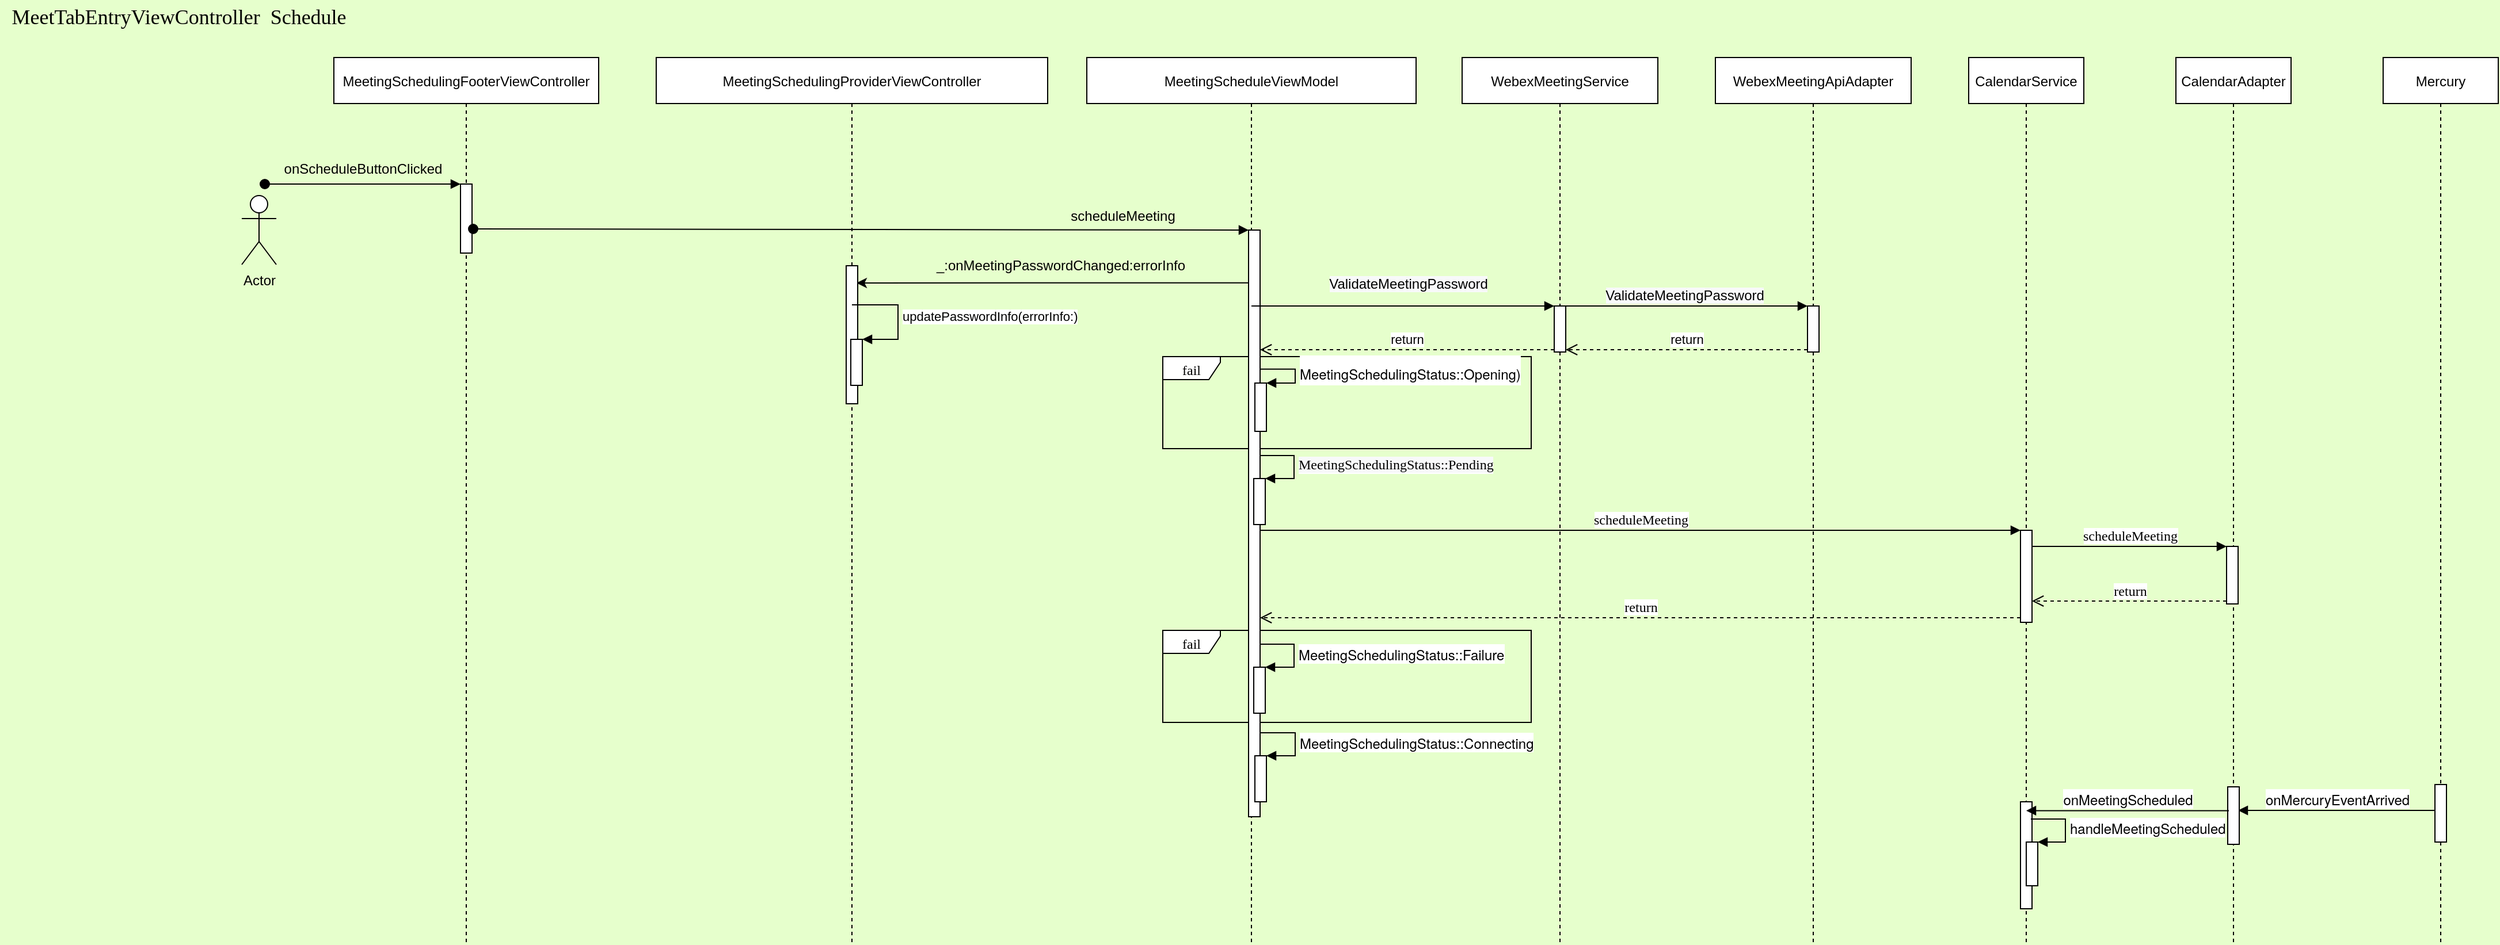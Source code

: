 <mxfile version="17.1.2" type="github">
  <diagram id="kgpKYQtTHZ0yAKxKKP6v" name="Page-1">
    <mxGraphModel dx="3014" dy="1358" grid="1" gridSize="10" guides="1" tooltips="1" connect="1" arrows="1" fold="1" page="1" pageScale="1" pageWidth="850" pageHeight="1100" background="#E6FFCC" math="0" shadow="0">
      <root>
        <mxCell id="0" />
        <mxCell id="1" parent="0" />
        <mxCell id="TrbpMphKD7TbdpJShQMu-66" value="&lt;font style=&quot;font-size: 12px&quot;&gt;fail&lt;/font&gt;" style="shape=umlFrame;whiteSpace=wrap;html=1;fontFamily=Lucida Console;fontSize=18;width=50;height=20;" vertex="1" parent="1">
          <mxGeometry x="200" y="568" width="320" height="80" as="geometry" />
        </mxCell>
        <mxCell id="TrbpMphKD7TbdpJShQMu-34" value="" style="edgeStyle=orthogonalEdgeStyle;rounded=0;orthogonalLoop=1;jettySize=auto;html=1;entryX=0.9;entryY=0.125;entryDx=0;entryDy=0;entryPerimeter=0;exitX=0.164;exitY=0.09;exitDx=0;exitDy=0;exitPerimeter=0;" edge="1" parent="1" source="TrbpMphKD7TbdpJShQMu-24" target="TrbpMphKD7TbdpJShQMu-33">
          <mxGeometry relative="1" as="geometry">
            <mxPoint x="294.5" y="249" as="sourcePoint" />
            <mxPoint x="-5.5" y="249" as="targetPoint" />
            <Array as="points" />
          </mxGeometry>
        </mxCell>
        <mxCell id="3nuBFxr9cyL0pnOWT2aG-1" value="MeetingScheduleViewModel" style="shape=umlLifeline;perimeter=lifelinePerimeter;container=1;collapsible=0;recursiveResize=0;rounded=0;shadow=0;strokeWidth=1;" parent="1" vertex="1">
          <mxGeometry x="134" y="70" width="286" height="770" as="geometry" />
        </mxCell>
        <mxCell id="TrbpMphKD7TbdpJShQMu-44" value="&lt;font style=&quot;font-size: 12px&quot;&gt;fail&lt;/font&gt;" style="shape=umlFrame;whiteSpace=wrap;html=1;fontFamily=Lucida Console;fontSize=18;width=50;height=20;" vertex="1" parent="3nuBFxr9cyL0pnOWT2aG-1">
          <mxGeometry x="66" y="260" width="320" height="80" as="geometry" />
        </mxCell>
        <mxCell id="TrbpMphKD7TbdpJShQMu-24" value="" style="html=1;points=[];perimeter=orthogonalPerimeter;" vertex="1" parent="3nuBFxr9cyL0pnOWT2aG-1">
          <mxGeometry x="140.5" y="150" width="10" height="510" as="geometry" />
        </mxCell>
        <mxCell id="TrbpMphKD7TbdpJShQMu-43" value="&lt;p class=&quot;p1&quot; style=&quot;margin: 0px ; font-stretch: normal ; line-height: normal ; font-family: &amp;#34;helvetica neue&amp;#34;&quot;&gt;&lt;font style=&quot;font-size: 12px&quot;&gt;MeetingSchedulingStatus::Opening)&lt;/font&gt;&lt;/p&gt;" style="edgeStyle=orthogonalEdgeStyle;html=1;align=left;spacingLeft=2;endArrow=block;rounded=0;entryX=1;entryY=0;fontFamily=Lucida Console;fontSize=18;" edge="1" target="TrbpMphKD7TbdpJShQMu-42" parent="3nuBFxr9cyL0pnOWT2aG-1">
          <mxGeometry x="-0.106" relative="1" as="geometry">
            <mxPoint x="151" y="270.911" as="sourcePoint" />
            <Array as="points">
              <mxPoint x="181" y="270.911" />
            </Array>
            <mxPoint as="offset" />
          </mxGeometry>
        </mxCell>
        <mxCell id="TrbpMphKD7TbdpJShQMu-42" value="" style="html=1;points=[];perimeter=orthogonalPerimeter;fontFamily=Lucida Console;fontSize=18;" vertex="1" parent="3nuBFxr9cyL0pnOWT2aG-1">
          <mxGeometry x="146" y="282.98" width="10" height="42.02" as="geometry" />
        </mxCell>
        <mxCell id="3nuBFxr9cyL0pnOWT2aG-5" value="CalendarService" style="shape=umlLifeline;perimeter=lifelinePerimeter;container=1;collapsible=0;recursiveResize=0;rounded=0;shadow=0;strokeWidth=1;" parent="1" vertex="1">
          <mxGeometry x="900" y="70" width="100" height="770" as="geometry" />
        </mxCell>
        <mxCell id="TrbpMphKD7TbdpJShQMu-50" value="" style="html=1;points=[];perimeter=orthogonalPerimeter;fontFamily=Lucida Console;fontSize=12;" vertex="1" parent="3nuBFxr9cyL0pnOWT2aG-5">
          <mxGeometry x="45" y="411" width="10" height="80" as="geometry" />
        </mxCell>
        <mxCell id="TrbpMphKD7TbdpJShQMu-81" value="" style="html=1;points=[];perimeter=orthogonalPerimeter;fontFamily=Lucida Console;fontSize=12;" vertex="1" parent="3nuBFxr9cyL0pnOWT2aG-5">
          <mxGeometry x="45" y="647" width="10" height="93" as="geometry" />
        </mxCell>
        <mxCell id="TrbpMphKD7TbdpJShQMu-1" value="CalendarAdapter" style="shape=umlLifeline;perimeter=lifelinePerimeter;container=1;collapsible=0;recursiveResize=0;rounded=0;shadow=0;strokeWidth=1;" vertex="1" parent="1">
          <mxGeometry x="1080" y="70" width="100" height="770" as="geometry" />
        </mxCell>
        <mxCell id="TrbpMphKD7TbdpJShQMu-55" value="" style="html=1;points=[];perimeter=orthogonalPerimeter;fontFamily=Lucida Console;fontSize=12;" vertex="1" parent="TrbpMphKD7TbdpJShQMu-1">
          <mxGeometry x="44" y="425" width="10" height="50" as="geometry" />
        </mxCell>
        <mxCell id="TrbpMphKD7TbdpJShQMu-3" value="MeetingSchedulingFooterViewController" style="shape=umlLifeline;perimeter=lifelinePerimeter;container=1;collapsible=0;recursiveResize=0;rounded=0;shadow=0;strokeWidth=1;" vertex="1" parent="1">
          <mxGeometry x="-520" y="70" width="230" height="770" as="geometry" />
        </mxCell>
        <mxCell id="TrbpMphKD7TbdpJShQMu-17" value="" style="html=1;points=[];perimeter=orthogonalPerimeter;" vertex="1" parent="TrbpMphKD7TbdpJShQMu-3">
          <mxGeometry x="110" y="110" width="10" height="60" as="geometry" />
        </mxCell>
        <mxCell id="TrbpMphKD7TbdpJShQMu-18" value="" style="html=1;verticalAlign=bottom;startArrow=oval;endArrow=block;startSize=8;rounded=0;" edge="1" target="TrbpMphKD7TbdpJShQMu-17" parent="TrbpMphKD7TbdpJShQMu-3">
          <mxGeometry relative="1" as="geometry">
            <mxPoint x="-60" y="110" as="sourcePoint" />
          </mxGeometry>
        </mxCell>
        <mxCell id="TrbpMphKD7TbdpJShQMu-22" value="onScheduleButtonClicked" style="text;html=1;align=center;verticalAlign=middle;resizable=0;points=[];autosize=1;strokeColor=none;fillColor=none;" vertex="1" parent="TrbpMphKD7TbdpJShQMu-3">
          <mxGeometry x="-50" y="87" width="150" height="20" as="geometry" />
        </mxCell>
        <mxCell id="TrbpMphKD7TbdpJShQMu-5" value="WebexMeetingService" style="shape=umlLifeline;perimeter=lifelinePerimeter;container=1;collapsible=0;recursiveResize=0;rounded=0;shadow=0;strokeWidth=1;" vertex="1" parent="1">
          <mxGeometry x="460" y="70" width="170" height="770" as="geometry" />
        </mxCell>
        <mxCell id="TrbpMphKD7TbdpJShQMu-26" value="" style="html=1;points=[];perimeter=orthogonalPerimeter;" vertex="1" parent="TrbpMphKD7TbdpJShQMu-5">
          <mxGeometry x="80" y="216" width="10" height="40" as="geometry" />
        </mxCell>
        <mxCell id="TrbpMphKD7TbdpJShQMu-7" value="WebexMeetingApiAdapter" style="shape=umlLifeline;perimeter=lifelinePerimeter;container=1;collapsible=0;recursiveResize=0;rounded=0;shadow=0;strokeWidth=1;" vertex="1" parent="1">
          <mxGeometry x="680" y="70" width="170" height="770" as="geometry" />
        </mxCell>
        <mxCell id="TrbpMphKD7TbdpJShQMu-29" value="" style="html=1;points=[];perimeter=orthogonalPerimeter;" vertex="1" parent="TrbpMphKD7TbdpJShQMu-7">
          <mxGeometry x="80" y="216" width="10" height="40" as="geometry" />
        </mxCell>
        <mxCell id="TrbpMphKD7TbdpJShQMu-14" value="&lt;span style=&quot;color: rgba(0 , 0 , 0 , 0) ; font-family: monospace ; font-size: 0px&quot;&gt;%3CmxGraphModel%3E%3Croot%3E%3CmxCell%20id%3D%220%22%2F%3E%3CmxCell%20id%3D%221%22%20parent%3D%220%22%2F%3E%3CmxCell%20id%3D%222%22%20value%3D%22ValidateMeetingPassword%22%20style%3D%22text%3Bhtml%3D1%3Balign%3Dcenter%3BverticalAlign%3Dmiddle%3Bresizable%3D0%3Bpoints%3D%5B%5D%3Bautosize%3D1%3BstrokeColor%3Dnone%3BfillColor%3Dnone%3B%22%20vertex%3D%221%22%20parent%3D%221%22%3E%3CmxGeometry%20x%3D%22340%22%20y%3D%22190%22%20width%3D%22150%22%20height%3D%2220%22%20as%3D%22geometry%22%2F%3E%3C%2FmxCell%3E%3C%2Froot%3E%3C%2FmxGraphModel%3E&lt;/span&gt;" style="text;html=1;align=center;verticalAlign=middle;resizable=0;points=[];autosize=1;strokeColor=none;fillColor=none;" vertex="1" parent="1">
          <mxGeometry x="110" y="190" width="20" height="20" as="geometry" />
        </mxCell>
        <mxCell id="TrbpMphKD7TbdpJShQMu-15" value="scheduleMeeting" style="text;html=1;align=center;verticalAlign=middle;resizable=0;points=[];autosize=1;strokeColor=none;fillColor=none;" vertex="1" parent="1">
          <mxGeometry x="110" y="198" width="110" height="20" as="geometry" />
        </mxCell>
        <mxCell id="TrbpMphKD7TbdpJShQMu-20" value="Actor" style="shape=umlActor;verticalLabelPosition=bottom;verticalAlign=top;html=1;" vertex="1" parent="1">
          <mxGeometry x="-600" y="190" width="30" height="60" as="geometry" />
        </mxCell>
        <mxCell id="TrbpMphKD7TbdpJShQMu-25" value="" style="html=1;verticalAlign=bottom;startArrow=oval;endArrow=block;startSize=8;rounded=0;exitX=1.1;exitY=0.65;exitDx=0;exitDy=0;exitPerimeter=0;" edge="1" target="TrbpMphKD7TbdpJShQMu-24" parent="1" source="TrbpMphKD7TbdpJShQMu-17">
          <mxGeometry relative="1" as="geometry">
            <mxPoint x="230" y="220" as="sourcePoint" />
          </mxGeometry>
        </mxCell>
        <mxCell id="TrbpMphKD7TbdpJShQMu-27" value="&lt;span style=&quot;font-size: 12px ; background-color: rgb(248 , 249 , 250)&quot;&gt;ValidateMeetingPassword&lt;/span&gt;" style="html=1;verticalAlign=bottom;endArrow=block;entryX=0;entryY=0;rounded=0;" edge="1" target="TrbpMphKD7TbdpJShQMu-26" parent="1" source="3nuBFxr9cyL0pnOWT2aG-1">
          <mxGeometry x="0.022" y="10" relative="1" as="geometry">
            <mxPoint x="280" y="290" as="sourcePoint" />
            <mxPoint x="1" as="offset" />
          </mxGeometry>
        </mxCell>
        <mxCell id="TrbpMphKD7TbdpJShQMu-28" value="return" style="html=1;verticalAlign=bottom;endArrow=open;dashed=1;endSize=8;exitX=0;exitY=0.95;rounded=0;" edge="1" source="TrbpMphKD7TbdpJShQMu-26" parent="1" target="TrbpMphKD7TbdpJShQMu-24">
          <mxGeometry relative="1" as="geometry">
            <mxPoint x="294.5" y="324" as="targetPoint" />
          </mxGeometry>
        </mxCell>
        <mxCell id="TrbpMphKD7TbdpJShQMu-30" value="&lt;span style=&quot;font-size: 12px ; background-color: rgb(248 , 249 , 250)&quot;&gt;ValidateMeetingPassword&lt;/span&gt;" style="html=1;verticalAlign=bottom;endArrow=block;entryX=0;entryY=0;rounded=0;" edge="1" target="TrbpMphKD7TbdpJShQMu-29" parent="1">
          <mxGeometry relative="1" as="geometry">
            <mxPoint x="544.5" y="286" as="sourcePoint" />
          </mxGeometry>
        </mxCell>
        <mxCell id="TrbpMphKD7TbdpJShQMu-31" value="return" style="html=1;verticalAlign=bottom;endArrow=open;dashed=1;endSize=8;exitX=0;exitY=0.95;rounded=0;" edge="1" source="TrbpMphKD7TbdpJShQMu-29" parent="1">
          <mxGeometry relative="1" as="geometry">
            <mxPoint x="550" y="324" as="targetPoint" />
          </mxGeometry>
        </mxCell>
        <mxCell id="TrbpMphKD7TbdpJShQMu-32" value="MeetingSchedulingProviderViewController" style="shape=umlLifeline;perimeter=lifelinePerimeter;container=1;collapsible=0;recursiveResize=0;rounded=0;shadow=0;strokeWidth=1;" vertex="1" parent="1">
          <mxGeometry x="-240" y="70" width="340" height="770" as="geometry" />
        </mxCell>
        <mxCell id="TrbpMphKD7TbdpJShQMu-33" value="" style="html=1;points=[];perimeter=orthogonalPerimeter;" vertex="1" parent="TrbpMphKD7TbdpJShQMu-32">
          <mxGeometry x="165" y="181" width="10" height="120" as="geometry" />
        </mxCell>
        <mxCell id="TrbpMphKD7TbdpJShQMu-35" value="_:onMeetingPasswordChanged:errorInfo" style="text;html=1;align=center;verticalAlign=middle;resizable=0;points=[];autosize=1;strokeColor=none;fillColor=none;" vertex="1" parent="TrbpMphKD7TbdpJShQMu-32">
          <mxGeometry x="236" y="171" width="230" height="20" as="geometry" />
        </mxCell>
        <mxCell id="TrbpMphKD7TbdpJShQMu-38" value="" style="html=1;points=[];perimeter=orthogonalPerimeter;" vertex="1" parent="TrbpMphKD7TbdpJShQMu-32">
          <mxGeometry x="169" y="245" width="10" height="40" as="geometry" />
        </mxCell>
        <mxCell id="TrbpMphKD7TbdpJShQMu-39" value="updatePasswordInfo(errorInfo:)" style="edgeStyle=orthogonalEdgeStyle;html=1;align=left;spacingLeft=2;endArrow=block;rounded=0;entryX=1;entryY=0;" edge="1" target="TrbpMphKD7TbdpJShQMu-38" parent="TrbpMphKD7TbdpJShQMu-32">
          <mxGeometry x="-0.01" relative="1" as="geometry">
            <mxPoint x="170" y="215" as="sourcePoint" />
            <Array as="points">
              <mxPoint x="210" y="215" />
              <mxPoint x="210" y="245" />
            </Array>
            <mxPoint as="offset" />
          </mxGeometry>
        </mxCell>
        <mxCell id="TrbpMphKD7TbdpJShQMu-41" value="&lt;font face=&quot;Lucida Console&quot;&gt;MeetTabEntryViewController&amp;nbsp; Schedule&lt;/font&gt;" style="text;html=1;align=center;verticalAlign=middle;resizable=0;points=[];autosize=1;strokeColor=none;fillColor=none;fontSize=18;fontFamily=Lucida Console;" vertex="1" parent="1">
          <mxGeometry x="-810" y="20" width="310" height="30" as="geometry" />
        </mxCell>
        <mxCell id="TrbpMphKD7TbdpJShQMu-51" value="scheduleMeeting" style="html=1;verticalAlign=bottom;endArrow=block;entryX=0;entryY=0;rounded=0;fontFamily=Lucida Console;fontSize=12;" edge="1" target="TrbpMphKD7TbdpJShQMu-50" parent="1">
          <mxGeometry relative="1" as="geometry">
            <mxPoint x="284.5" y="481" as="sourcePoint" />
          </mxGeometry>
        </mxCell>
        <mxCell id="TrbpMphKD7TbdpJShQMu-52" value="return" style="html=1;verticalAlign=bottom;endArrow=open;dashed=1;endSize=8;exitX=0;exitY=0.95;rounded=0;fontFamily=Lucida Console;fontSize=12;" edge="1" source="TrbpMphKD7TbdpJShQMu-50" parent="1">
          <mxGeometry relative="1" as="geometry">
            <mxPoint x="284.5" y="557" as="targetPoint" />
          </mxGeometry>
        </mxCell>
        <mxCell id="TrbpMphKD7TbdpJShQMu-56" value="scheduleMeeting" style="html=1;verticalAlign=bottom;endArrow=block;entryX=0;entryY=0;rounded=0;fontFamily=Lucida Console;fontSize=12;" edge="1" target="TrbpMphKD7TbdpJShQMu-55" parent="1" source="TrbpMphKD7TbdpJShQMu-50">
          <mxGeometry relative="1" as="geometry">
            <mxPoint x="960" y="495" as="sourcePoint" />
          </mxGeometry>
        </mxCell>
        <mxCell id="TrbpMphKD7TbdpJShQMu-57" value="return" style="html=1;verticalAlign=bottom;endArrow=open;dashed=1;endSize=8;exitX=0;exitY=0.95;rounded=0;fontFamily=Lucida Console;fontSize=12;" edge="1" source="TrbpMphKD7TbdpJShQMu-55" parent="1" target="TrbpMphKD7TbdpJShQMu-50">
          <mxGeometry relative="1" as="geometry">
            <mxPoint x="950" y="543" as="targetPoint" />
          </mxGeometry>
        </mxCell>
        <mxCell id="TrbpMphKD7TbdpJShQMu-64" value="" style="html=1;points=[];perimeter=orthogonalPerimeter;fontFamily=Lucida Console;fontSize=12;" vertex="1" parent="1">
          <mxGeometry x="279" y="436" width="10" height="40" as="geometry" />
        </mxCell>
        <mxCell id="TrbpMphKD7TbdpJShQMu-65" value="&lt;span style=&quot;text-align: center ; background-color: rgb(248 , 249 , 250)&quot;&gt;MeetingSchedulingStatus::Pending&lt;/span&gt;" style="edgeStyle=orthogonalEdgeStyle;html=1;align=left;spacingLeft=2;endArrow=block;rounded=0;entryX=1;entryY=0;fontFamily=Lucida Console;fontSize=12;" edge="1" target="TrbpMphKD7TbdpJShQMu-64" parent="1">
          <mxGeometry relative="1" as="geometry">
            <mxPoint x="284" y="416" as="sourcePoint" />
            <Array as="points">
              <mxPoint x="314" y="416" />
            </Array>
          </mxGeometry>
        </mxCell>
        <mxCell id="TrbpMphKD7TbdpJShQMu-67" value="" style="html=1;points=[];perimeter=orthogonalPerimeter;fontFamily=Lucida Console;fontSize=12;" vertex="1" parent="1">
          <mxGeometry x="279" y="600" width="10" height="40" as="geometry" />
        </mxCell>
        <mxCell id="TrbpMphKD7TbdpJShQMu-68" value="&lt;p class=&quot;p1&quot; style=&quot;margin: 0px ; font-stretch: normal ; line-height: normal ; font-family: &amp;#34;helvetica neue&amp;#34;&quot;&gt;&lt;font style=&quot;font-size: 12px&quot;&gt;MeetingSchedulingStatus::Failure&lt;/font&gt;&lt;/p&gt;" style="edgeStyle=orthogonalEdgeStyle;html=1;align=left;spacingLeft=2;endArrow=block;rounded=0;entryX=1;entryY=0;fontFamily=Lucida Console;fontSize=12;" edge="1" target="TrbpMphKD7TbdpJShQMu-67" parent="1">
          <mxGeometry relative="1" as="geometry">
            <mxPoint x="284" y="580" as="sourcePoint" />
            <Array as="points">
              <mxPoint x="314" y="580" />
            </Array>
          </mxGeometry>
        </mxCell>
        <mxCell id="TrbpMphKD7TbdpJShQMu-69" value="" style="html=1;points=[];perimeter=orthogonalPerimeter;fontFamily=Lucida Console;fontSize=12;" vertex="1" parent="1">
          <mxGeometry x="280" y="677" width="10" height="40" as="geometry" />
        </mxCell>
        <mxCell id="TrbpMphKD7TbdpJShQMu-70" value="&lt;p class=&quot;p1&quot; style=&quot;margin: 0px ; font-stretch: normal ; line-height: normal ; font-family: &amp;#34;helvetica neue&amp;#34;&quot;&gt;&lt;font style=&quot;font-size: 12px&quot;&gt;MeetingSchedulingStatus::Connecting&lt;/font&gt;&lt;/p&gt;" style="edgeStyle=orthogonalEdgeStyle;html=1;align=left;spacingLeft=2;endArrow=block;rounded=0;entryX=1;entryY=0;fontFamily=Lucida Console;fontSize=12;" edge="1" target="TrbpMphKD7TbdpJShQMu-69" parent="1">
          <mxGeometry relative="1" as="geometry">
            <mxPoint x="285" y="657" as="sourcePoint" />
            <Array as="points">
              <mxPoint x="315" y="657" />
            </Array>
          </mxGeometry>
        </mxCell>
        <mxCell id="TrbpMphKD7TbdpJShQMu-71" value="Mercury" style="shape=umlLifeline;perimeter=lifelinePerimeter;container=1;collapsible=0;recursiveResize=0;rounded=0;shadow=0;strokeWidth=1;" vertex="1" parent="1">
          <mxGeometry x="1260" y="70" width="100" height="770" as="geometry" />
        </mxCell>
        <mxCell id="TrbpMphKD7TbdpJShQMu-72" value="" style="html=1;points=[];perimeter=orthogonalPerimeter;fontFamily=Lucida Console;fontSize=12;" vertex="1" parent="TrbpMphKD7TbdpJShQMu-71">
          <mxGeometry x="45" y="632" width="10" height="50" as="geometry" />
        </mxCell>
        <mxCell id="TrbpMphKD7TbdpJShQMu-74" value="&lt;p class=&quot;p1&quot; style=&quot;margin: 0px ; font-stretch: normal ; line-height: normal ; font-family: &amp;#34;helvetica neue&amp;#34;&quot;&gt;&lt;font style=&quot;font-size: 12px&quot;&gt;onMercuryEventArrived&lt;/font&gt;&lt;/p&gt;" style="html=1;verticalAlign=bottom;endArrow=block;rounded=0;fontFamily=Lucida Console;fontSize=12;entryX=0.9;entryY=0.41;entryDx=0;entryDy=0;entryPerimeter=0;" edge="1" parent="1" source="TrbpMphKD7TbdpJShQMu-72" target="TrbpMphKD7TbdpJShQMu-75">
          <mxGeometry width="80" relative="1" as="geometry">
            <mxPoint x="1305" y="726" as="sourcePoint" />
            <mxPoint x="1130" y="727" as="targetPoint" />
          </mxGeometry>
        </mxCell>
        <mxCell id="TrbpMphKD7TbdpJShQMu-80" value="" style="group" vertex="1" connectable="0" parent="1">
          <mxGeometry x="1005" y="670" width="159" height="80" as="geometry" />
        </mxCell>
        <mxCell id="TrbpMphKD7TbdpJShQMu-75" value="" style="html=1;points=[];perimeter=orthogonalPerimeter;fontFamily=Lucida Console;fontSize=12;" vertex="1" parent="TrbpMphKD7TbdpJShQMu-80">
          <mxGeometry x="120" y="34" width="10" height="50" as="geometry" />
        </mxCell>
        <mxCell id="TrbpMphKD7TbdpJShQMu-76" value="&lt;p class=&quot;p1&quot; style=&quot;margin: 0px ; font-stretch: normal ; line-height: normal ; font-family: &amp;#34;helvetica neue&amp;#34;&quot;&gt;&lt;font style=&quot;font-size: 12px&quot;&gt;onMeetingScheduled&lt;/font&gt;&lt;/p&gt;" style="html=1;verticalAlign=bottom;endArrow=block;rounded=0;fontFamily=Lucida Console;fontSize=12;exitX=0.5;exitY=0.862;exitDx=0;exitDy=0;exitPerimeter=0;" edge="1" target="3nuBFxr9cyL0pnOWT2aG-5" parent="TrbpMphKD7TbdpJShQMu-80">
          <mxGeometry relative="1" as="geometry">
            <mxPoint x="121" y="54.74" as="sourcePoint" />
            <mxPoint x="-4" y="54" as="targetPoint" />
          </mxGeometry>
        </mxCell>
        <mxCell id="TrbpMphKD7TbdpJShQMu-78" value="" style="html=1;points=[];perimeter=orthogonalPerimeter;fontFamily=Lucida Console;fontSize=12;" vertex="1" parent="TrbpMphKD7TbdpJShQMu-80">
          <mxGeometry x="-55" y="82" width="10" height="38" as="geometry" />
        </mxCell>
        <mxCell id="TrbpMphKD7TbdpJShQMu-79" value="&lt;p class=&quot;p1&quot; style=&quot;margin: 0px ; font-stretch: normal ; line-height: normal ; font-family: &amp;#34;helvetica neue&amp;#34;&quot;&gt;&lt;font style=&quot;font-size: 12px&quot;&gt;handleMeetingScheduled&lt;/font&gt;&lt;/p&gt;" style="edgeStyle=orthogonalEdgeStyle;html=1;align=left;spacingLeft=2;endArrow=block;rounded=0;entryX=1;entryY=0;fontFamily=Lucida Console;fontSize=12;" edge="1" target="TrbpMphKD7TbdpJShQMu-78" parent="TrbpMphKD7TbdpJShQMu-80">
          <mxGeometry relative="1" as="geometry">
            <mxPoint x="-51" y="62" as="sourcePoint" />
            <Array as="points">
              <mxPoint x="-21" y="62" />
            </Array>
          </mxGeometry>
        </mxCell>
      </root>
    </mxGraphModel>
  </diagram>
</mxfile>

